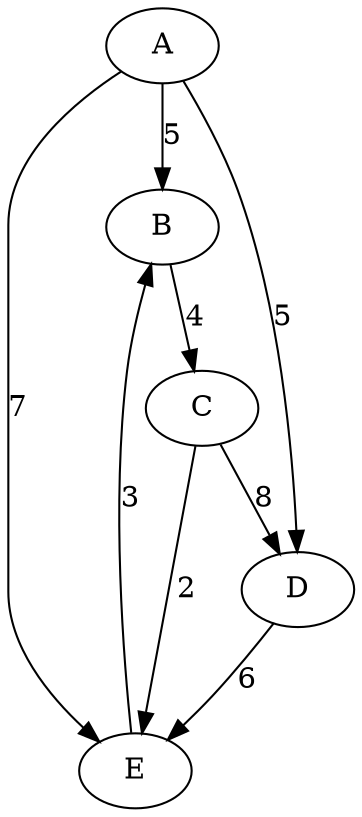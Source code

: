 
digraph default {
    A -> B [label=5];
    B -> C [label=4];
    C -> D [label=8];
    D -> E [label=6];
    A -> D [label=5];
    C -> E [label=2];
    E -> B [label=3];
    A -> E [label=7];
}
